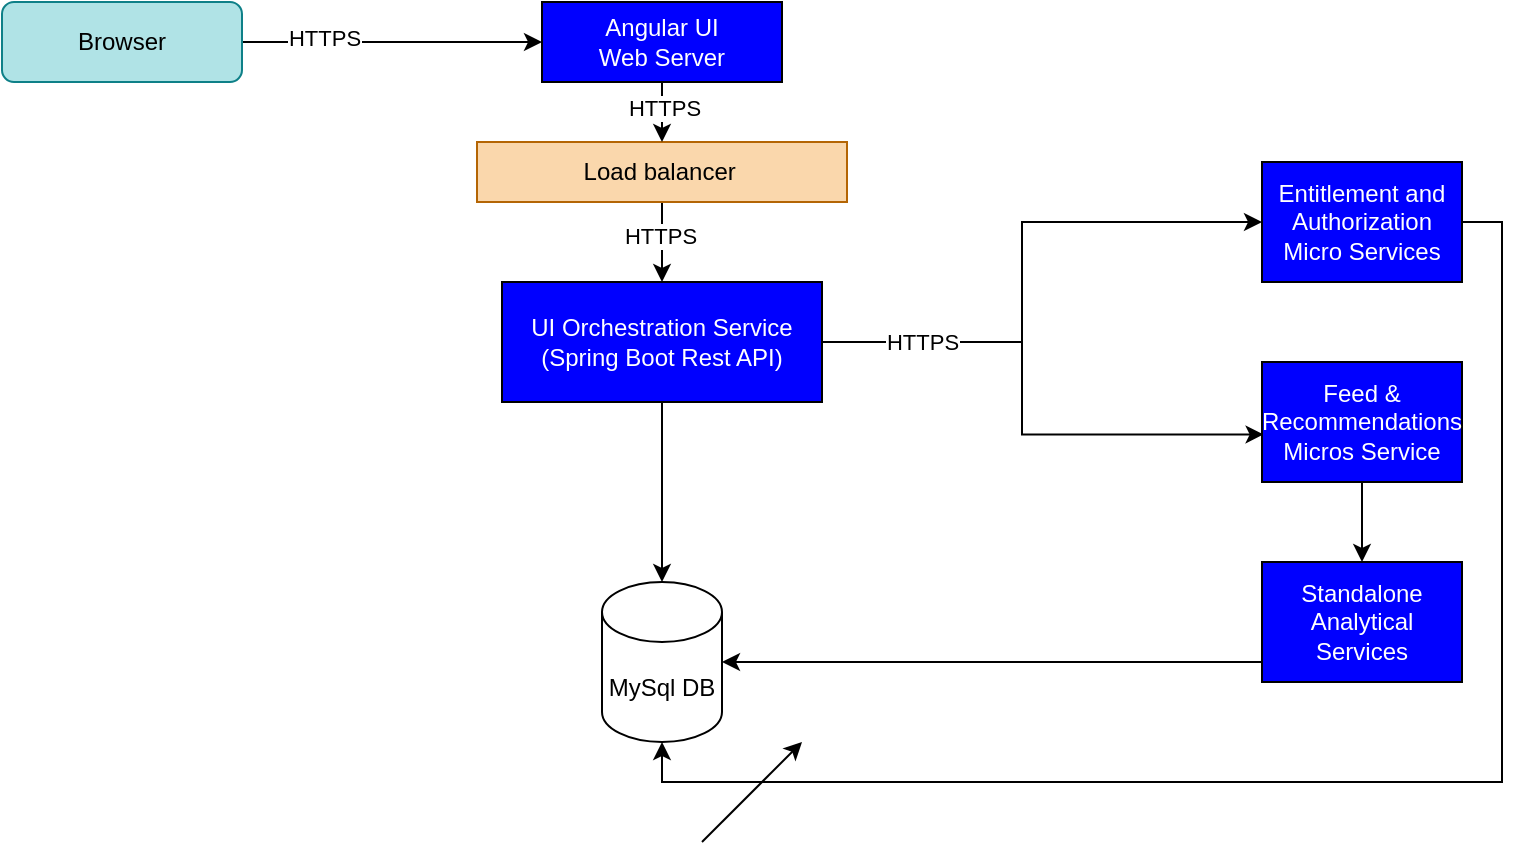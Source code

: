 <mxfile version="21.6.5" type="github">
  <diagram name="Page-1" id="q336N8Dqi9GqQU6O98Fu">
    <mxGraphModel dx="1562" dy="803" grid="1" gridSize="10" guides="1" tooltips="1" connect="1" arrows="1" fold="1" page="1" pageScale="1" pageWidth="850" pageHeight="1100" math="0" shadow="0">
      <root>
        <mxCell id="0" />
        <mxCell id="1" parent="0" />
        <mxCell id="5Pt4SZ1DqxVITmPgcuHA-4" value="" style="edgeStyle=orthogonalEdgeStyle;rounded=0;orthogonalLoop=1;jettySize=auto;html=1;exitX=0.5;exitY=1;exitDx=0;exitDy=0;" parent="1" source="-Ok6QuQdoWgErZqcwBr--5" target="5Pt4SZ1DqxVITmPgcuHA-3" edge="1">
          <mxGeometry relative="1" as="geometry" />
        </mxCell>
        <mxCell id="-Ok6QuQdoWgErZqcwBr--13" value="HTTPS" style="edgeLabel;html=1;align=center;verticalAlign=middle;resizable=0;points=[];" vertex="1" connectable="0" parent="5Pt4SZ1DqxVITmPgcuHA-4">
          <mxGeometry x="-0.17" y="-1" relative="1" as="geometry">
            <mxPoint as="offset" />
          </mxGeometry>
        </mxCell>
        <mxCell id="5Pt4SZ1DqxVITmPgcuHA-2" value="Angular UI&lt;br&gt;Web Server" style="rounded=0;whiteSpace=wrap;html=1;fillColor=#0000FF;fontColor=#FFFFFF;" parent="1" vertex="1">
          <mxGeometry x="320" y="20" width="120" height="40" as="geometry" />
        </mxCell>
        <mxCell id="5Pt4SZ1DqxVITmPgcuHA-6" style="edgeStyle=orthogonalEdgeStyle;rounded=0;orthogonalLoop=1;jettySize=auto;html=1;" parent="1" source="5Pt4SZ1DqxVITmPgcuHA-3" target="5Pt4SZ1DqxVITmPgcuHA-5" edge="1">
          <mxGeometry relative="1" as="geometry" />
        </mxCell>
        <mxCell id="5Pt4SZ1DqxVITmPgcuHA-13" style="edgeStyle=orthogonalEdgeStyle;rounded=0;orthogonalLoop=1;jettySize=auto;html=1;entryX=0;entryY=0.5;entryDx=0;entryDy=0;" parent="1" source="5Pt4SZ1DqxVITmPgcuHA-3" target="5Pt4SZ1DqxVITmPgcuHA-7" edge="1">
          <mxGeometry relative="1" as="geometry" />
        </mxCell>
        <mxCell id="5Pt4SZ1DqxVITmPgcuHA-14" style="edgeStyle=orthogonalEdgeStyle;rounded=0;orthogonalLoop=1;jettySize=auto;html=1;entryX=0.008;entryY=0.604;entryDx=0;entryDy=0;entryPerimeter=0;" parent="1" source="5Pt4SZ1DqxVITmPgcuHA-3" target="5Pt4SZ1DqxVITmPgcuHA-9" edge="1">
          <mxGeometry relative="1" as="geometry" />
        </mxCell>
        <mxCell id="-Ok6QuQdoWgErZqcwBr--14" value="HTTPS" style="edgeLabel;html=1;align=center;verticalAlign=middle;resizable=0;points=[];" vertex="1" connectable="0" parent="5Pt4SZ1DqxVITmPgcuHA-14">
          <mxGeometry x="-0.769" relative="1" as="geometry">
            <mxPoint x="37" as="offset" />
          </mxGeometry>
        </mxCell>
        <mxCell id="5Pt4SZ1DqxVITmPgcuHA-3" value="UI Backend Service&lt;br&gt;(Spring Boot Rest API)" style="whiteSpace=wrap;html=1;rounded=0;fillColor=#0000FF;" parent="1" vertex="1">
          <mxGeometry x="320" y="160" width="120" height="60" as="geometry" />
        </mxCell>
        <mxCell id="5Pt4SZ1DqxVITmPgcuHA-5" value="MySql DB" style="shape=cylinder3;whiteSpace=wrap;html=1;boundedLbl=1;backgroundOutline=1;size=15;" parent="1" vertex="1">
          <mxGeometry x="350" y="310" width="60" height="80" as="geometry" />
        </mxCell>
        <mxCell id="5Pt4SZ1DqxVITmPgcuHA-18" style="edgeStyle=orthogonalEdgeStyle;rounded=0;orthogonalLoop=1;jettySize=auto;html=1;entryX=0.5;entryY=1;entryDx=0;entryDy=0;entryPerimeter=0;exitX=1;exitY=0.5;exitDx=0;exitDy=0;" parent="1" source="5Pt4SZ1DqxVITmPgcuHA-7" target="5Pt4SZ1DqxVITmPgcuHA-5" edge="1">
          <mxGeometry relative="1" as="geometry" />
        </mxCell>
        <mxCell id="5Pt4SZ1DqxVITmPgcuHA-7" value="Entitlement and Authorization Services" style="whiteSpace=wrap;html=1;rounded=0;fillColor=#0000FF;" parent="1" vertex="1">
          <mxGeometry x="680" y="100" width="100" height="60" as="geometry" />
        </mxCell>
        <mxCell id="5Pt4SZ1DqxVITmPgcuHA-17" style="edgeStyle=orthogonalEdgeStyle;rounded=0;orthogonalLoop=1;jettySize=auto;html=1;entryX=0.5;entryY=0;entryDx=0;entryDy=0;" parent="1" source="5Pt4SZ1DqxVITmPgcuHA-9" target="5Pt4SZ1DqxVITmPgcuHA-15" edge="1">
          <mxGeometry relative="1" as="geometry" />
        </mxCell>
        <mxCell id="5Pt4SZ1DqxVITmPgcuHA-9" value="Feed &amp;amp; Recommendations Server" style="whiteSpace=wrap;html=1;rounded=0;fillColor=#0000FF;" parent="1" vertex="1">
          <mxGeometry x="680" y="200" width="100" height="60" as="geometry" />
        </mxCell>
        <mxCell id="5Pt4SZ1DqxVITmPgcuHA-16" style="edgeStyle=orthogonalEdgeStyle;rounded=0;orthogonalLoop=1;jettySize=auto;html=1;" parent="1" source="5Pt4SZ1DqxVITmPgcuHA-15" target="5Pt4SZ1DqxVITmPgcuHA-5" edge="1">
          <mxGeometry relative="1" as="geometry">
            <Array as="points">
              <mxPoint x="610" y="350" />
              <mxPoint x="610" y="350" />
            </Array>
          </mxGeometry>
        </mxCell>
        <mxCell id="5Pt4SZ1DqxVITmPgcuHA-15" value="Standalone Analytical Services" style="whiteSpace=wrap;html=1;rounded=0;fillColor=#0000FF;fontColor=#FFFFFF;" parent="1" vertex="1">
          <mxGeometry x="680" y="300" width="100" height="60" as="geometry" />
        </mxCell>
        <mxCell id="5Pt4SZ1DqxVITmPgcuHA-19" value="UI Orchestration Service&lt;br&gt;(Spring Boot Rest API)" style="whiteSpace=wrap;html=1;rounded=0;fillColor=#0000FF;fontColor=#FFFFFF;" parent="1" vertex="1">
          <mxGeometry x="300" y="160" width="160" height="60" as="geometry" />
        </mxCell>
        <mxCell id="5Pt4SZ1DqxVITmPgcuHA-20" value="Entitlement and Authorization Micro Services" style="whiteSpace=wrap;html=1;rounded=0;fillColor=#0000FF;fontColor=#FFFFFF;" parent="1" vertex="1">
          <mxGeometry x="680" y="100" width="100" height="60" as="geometry" />
        </mxCell>
        <mxCell id="5Pt4SZ1DqxVITmPgcuHA-21" value="Feed &amp;amp; Recommendations Micros Service" style="whiteSpace=wrap;html=1;rounded=0;fillColor=#0000FF;fontColor=#FFFFFF;" parent="1" vertex="1">
          <mxGeometry x="680" y="200" width="100" height="60" as="geometry" />
        </mxCell>
        <mxCell id="-Ok6QuQdoWgErZqcwBr--5" value="Load balancer&amp;nbsp;" style="rounded=0;whiteSpace=wrap;html=1;fillColor=#fad7ac;strokeColor=#b46504;" vertex="1" parent="1">
          <mxGeometry x="287.5" y="90" width="185" height="30" as="geometry" />
        </mxCell>
        <mxCell id="-Ok6QuQdoWgErZqcwBr--6" value="" style="endArrow=classic;html=1;rounded=0;exitX=0.5;exitY=1;exitDx=0;exitDy=0;entryX=0.5;entryY=0;entryDx=0;entryDy=0;" edge="1" parent="1" source="5Pt4SZ1DqxVITmPgcuHA-2" target="-Ok6QuQdoWgErZqcwBr--5">
          <mxGeometry width="50" height="50" relative="1" as="geometry">
            <mxPoint x="400" y="440" as="sourcePoint" />
            <mxPoint x="450" y="390" as="targetPoint" />
          </mxGeometry>
        </mxCell>
        <mxCell id="-Ok6QuQdoWgErZqcwBr--12" value="HTTPS" style="edgeLabel;html=1;align=center;verticalAlign=middle;resizable=0;points=[];" vertex="1" connectable="0" parent="-Ok6QuQdoWgErZqcwBr--6">
          <mxGeometry x="-0.16" y="1" relative="1" as="geometry">
            <mxPoint as="offset" />
          </mxGeometry>
        </mxCell>
        <mxCell id="-Ok6QuQdoWgErZqcwBr--10" style="edgeStyle=orthogonalEdgeStyle;rounded=0;orthogonalLoop=1;jettySize=auto;html=1;exitX=1;exitY=0.5;exitDx=0;exitDy=0;" edge="1" parent="1" source="-Ok6QuQdoWgErZqcwBr--8" target="5Pt4SZ1DqxVITmPgcuHA-2">
          <mxGeometry relative="1" as="geometry" />
        </mxCell>
        <mxCell id="-Ok6QuQdoWgErZqcwBr--11" value="HTTPS" style="edgeLabel;html=1;align=center;verticalAlign=middle;resizable=0;points=[];" vertex="1" connectable="0" parent="-Ok6QuQdoWgErZqcwBr--10">
          <mxGeometry x="-0.451" y="2" relative="1" as="geometry">
            <mxPoint as="offset" />
          </mxGeometry>
        </mxCell>
        <mxCell id="-Ok6QuQdoWgErZqcwBr--8" value="Browser" style="rounded=1;whiteSpace=wrap;html=1;fillColor=#b0e3e6;strokeColor=#0e8088;" vertex="1" parent="1">
          <mxGeometry x="50" y="20" width="120" height="40" as="geometry" />
        </mxCell>
        <mxCell id="-Ok6QuQdoWgErZqcwBr--9" value="" style="endArrow=classic;html=1;rounded=0;" edge="1" parent="1">
          <mxGeometry width="50" height="50" relative="1" as="geometry">
            <mxPoint x="400" y="440" as="sourcePoint" />
            <mxPoint x="450" y="390" as="targetPoint" />
          </mxGeometry>
        </mxCell>
      </root>
    </mxGraphModel>
  </diagram>
</mxfile>
